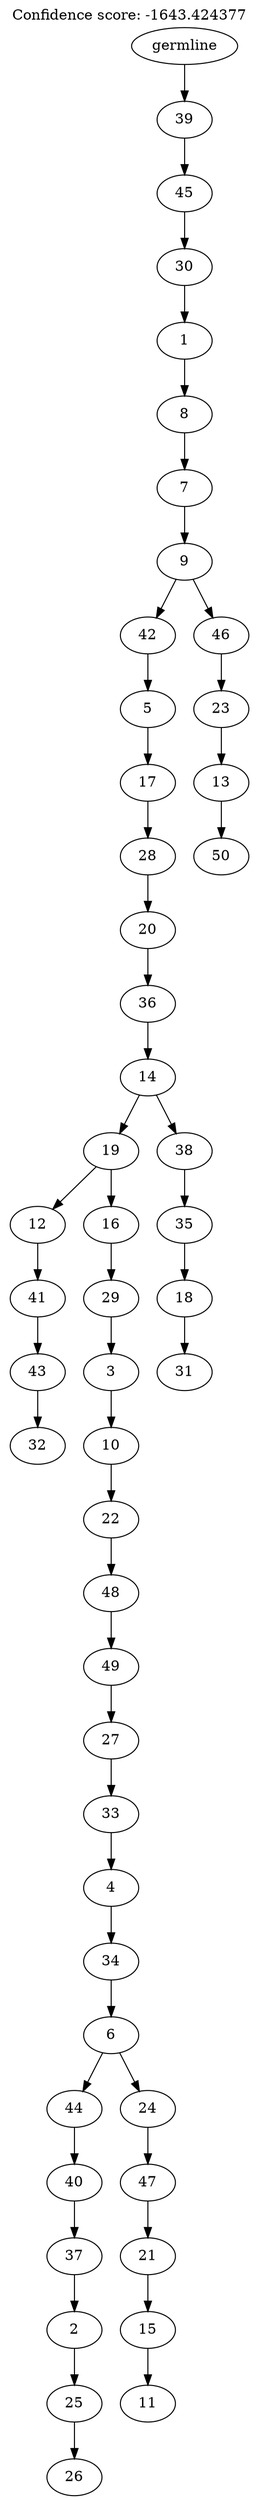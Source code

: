 digraph g {
	"49" -> "50";
	"50" [label="32"];
	"48" -> "49";
	"49" [label="43"];
	"47" -> "48";
	"48" [label="41"];
	"45" -> "46";
	"46" [label="26"];
	"44" -> "45";
	"45" [label="25"];
	"43" -> "44";
	"44" [label="2"];
	"42" -> "43";
	"43" [label="37"];
	"41" -> "42";
	"42" [label="40"];
	"39" -> "40";
	"40" [label="11"];
	"38" -> "39";
	"39" [label="15"];
	"37" -> "38";
	"38" [label="21"];
	"36" -> "37";
	"37" [label="47"];
	"35" -> "36";
	"36" [label="24"];
	"35" -> "41";
	"41" [label="44"];
	"34" -> "35";
	"35" [label="6"];
	"33" -> "34";
	"34" [label="34"];
	"32" -> "33";
	"33" [label="4"];
	"31" -> "32";
	"32" [label="33"];
	"30" -> "31";
	"31" [label="27"];
	"29" -> "30";
	"30" [label="49"];
	"28" -> "29";
	"29" [label="48"];
	"27" -> "28";
	"28" [label="22"];
	"26" -> "27";
	"27" [label="10"];
	"25" -> "26";
	"26" [label="3"];
	"24" -> "25";
	"25" [label="29"];
	"23" -> "24";
	"24" [label="16"];
	"23" -> "47";
	"47" [label="12"];
	"21" -> "22";
	"22" [label="31"];
	"20" -> "21";
	"21" [label="18"];
	"19" -> "20";
	"20" [label="35"];
	"18" -> "19";
	"19" [label="38"];
	"18" -> "23";
	"23" [label="19"];
	"17" -> "18";
	"18" [label="14"];
	"16" -> "17";
	"17" [label="36"];
	"15" -> "16";
	"16" [label="20"];
	"14" -> "15";
	"15" [label="28"];
	"13" -> "14";
	"14" [label="17"];
	"12" -> "13";
	"13" [label="5"];
	"10" -> "11";
	"11" [label="50"];
	"9" -> "10";
	"10" [label="13"];
	"8" -> "9";
	"9" [label="23"];
	"7" -> "8";
	"8" [label="46"];
	"7" -> "12";
	"12" [label="42"];
	"6" -> "7";
	"7" [label="9"];
	"5" -> "6";
	"6" [label="7"];
	"4" -> "5";
	"5" [label="8"];
	"3" -> "4";
	"4" [label="1"];
	"2" -> "3";
	"3" [label="30"];
	"1" -> "2";
	"2" [label="45"];
	"0" -> "1";
	"1" [label="39"];
	"0" [label="germline"];
	labelloc="t";
	label="Confidence score: -1643.424377";
}
